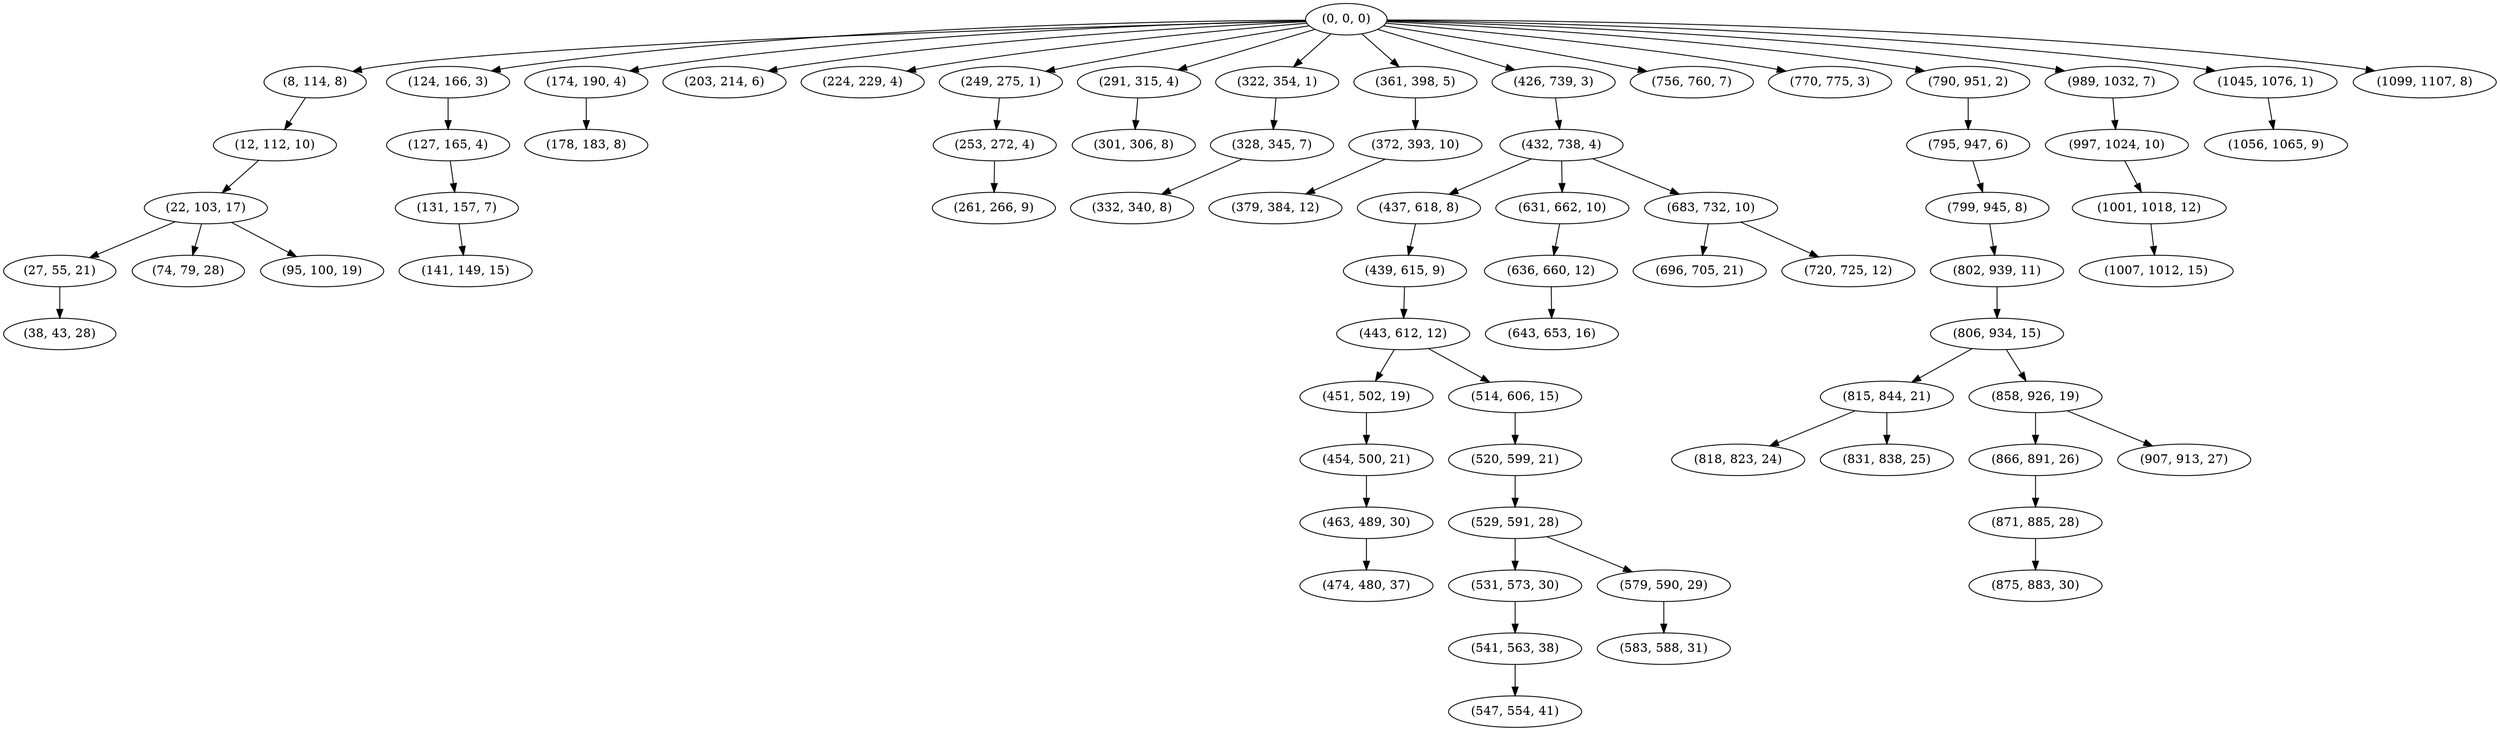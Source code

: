 digraph tree {
    "(0, 0, 0)";
    "(8, 114, 8)";
    "(12, 112, 10)";
    "(22, 103, 17)";
    "(27, 55, 21)";
    "(38, 43, 28)";
    "(74, 79, 28)";
    "(95, 100, 19)";
    "(124, 166, 3)";
    "(127, 165, 4)";
    "(131, 157, 7)";
    "(141, 149, 15)";
    "(174, 190, 4)";
    "(178, 183, 8)";
    "(203, 214, 6)";
    "(224, 229, 4)";
    "(249, 275, 1)";
    "(253, 272, 4)";
    "(261, 266, 9)";
    "(291, 315, 4)";
    "(301, 306, 8)";
    "(322, 354, 1)";
    "(328, 345, 7)";
    "(332, 340, 8)";
    "(361, 398, 5)";
    "(372, 393, 10)";
    "(379, 384, 12)";
    "(426, 739, 3)";
    "(432, 738, 4)";
    "(437, 618, 8)";
    "(439, 615, 9)";
    "(443, 612, 12)";
    "(451, 502, 19)";
    "(454, 500, 21)";
    "(463, 489, 30)";
    "(474, 480, 37)";
    "(514, 606, 15)";
    "(520, 599, 21)";
    "(529, 591, 28)";
    "(531, 573, 30)";
    "(541, 563, 38)";
    "(547, 554, 41)";
    "(579, 590, 29)";
    "(583, 588, 31)";
    "(631, 662, 10)";
    "(636, 660, 12)";
    "(643, 653, 16)";
    "(683, 732, 10)";
    "(696, 705, 21)";
    "(720, 725, 12)";
    "(756, 760, 7)";
    "(770, 775, 3)";
    "(790, 951, 2)";
    "(795, 947, 6)";
    "(799, 945, 8)";
    "(802, 939, 11)";
    "(806, 934, 15)";
    "(815, 844, 21)";
    "(818, 823, 24)";
    "(831, 838, 25)";
    "(858, 926, 19)";
    "(866, 891, 26)";
    "(871, 885, 28)";
    "(875, 883, 30)";
    "(907, 913, 27)";
    "(989, 1032, 7)";
    "(997, 1024, 10)";
    "(1001, 1018, 12)";
    "(1007, 1012, 15)";
    "(1045, 1076, 1)";
    "(1056, 1065, 9)";
    "(1099, 1107, 8)";
    "(0, 0, 0)" -> "(8, 114, 8)";
    "(0, 0, 0)" -> "(124, 166, 3)";
    "(0, 0, 0)" -> "(174, 190, 4)";
    "(0, 0, 0)" -> "(203, 214, 6)";
    "(0, 0, 0)" -> "(224, 229, 4)";
    "(0, 0, 0)" -> "(249, 275, 1)";
    "(0, 0, 0)" -> "(291, 315, 4)";
    "(0, 0, 0)" -> "(322, 354, 1)";
    "(0, 0, 0)" -> "(361, 398, 5)";
    "(0, 0, 0)" -> "(426, 739, 3)";
    "(0, 0, 0)" -> "(756, 760, 7)";
    "(0, 0, 0)" -> "(770, 775, 3)";
    "(0, 0, 0)" -> "(790, 951, 2)";
    "(0, 0, 0)" -> "(989, 1032, 7)";
    "(0, 0, 0)" -> "(1045, 1076, 1)";
    "(0, 0, 0)" -> "(1099, 1107, 8)";
    "(8, 114, 8)" -> "(12, 112, 10)";
    "(12, 112, 10)" -> "(22, 103, 17)";
    "(22, 103, 17)" -> "(27, 55, 21)";
    "(22, 103, 17)" -> "(74, 79, 28)";
    "(22, 103, 17)" -> "(95, 100, 19)";
    "(27, 55, 21)" -> "(38, 43, 28)";
    "(124, 166, 3)" -> "(127, 165, 4)";
    "(127, 165, 4)" -> "(131, 157, 7)";
    "(131, 157, 7)" -> "(141, 149, 15)";
    "(174, 190, 4)" -> "(178, 183, 8)";
    "(249, 275, 1)" -> "(253, 272, 4)";
    "(253, 272, 4)" -> "(261, 266, 9)";
    "(291, 315, 4)" -> "(301, 306, 8)";
    "(322, 354, 1)" -> "(328, 345, 7)";
    "(328, 345, 7)" -> "(332, 340, 8)";
    "(361, 398, 5)" -> "(372, 393, 10)";
    "(372, 393, 10)" -> "(379, 384, 12)";
    "(426, 739, 3)" -> "(432, 738, 4)";
    "(432, 738, 4)" -> "(437, 618, 8)";
    "(432, 738, 4)" -> "(631, 662, 10)";
    "(432, 738, 4)" -> "(683, 732, 10)";
    "(437, 618, 8)" -> "(439, 615, 9)";
    "(439, 615, 9)" -> "(443, 612, 12)";
    "(443, 612, 12)" -> "(451, 502, 19)";
    "(443, 612, 12)" -> "(514, 606, 15)";
    "(451, 502, 19)" -> "(454, 500, 21)";
    "(454, 500, 21)" -> "(463, 489, 30)";
    "(463, 489, 30)" -> "(474, 480, 37)";
    "(514, 606, 15)" -> "(520, 599, 21)";
    "(520, 599, 21)" -> "(529, 591, 28)";
    "(529, 591, 28)" -> "(531, 573, 30)";
    "(529, 591, 28)" -> "(579, 590, 29)";
    "(531, 573, 30)" -> "(541, 563, 38)";
    "(541, 563, 38)" -> "(547, 554, 41)";
    "(579, 590, 29)" -> "(583, 588, 31)";
    "(631, 662, 10)" -> "(636, 660, 12)";
    "(636, 660, 12)" -> "(643, 653, 16)";
    "(683, 732, 10)" -> "(696, 705, 21)";
    "(683, 732, 10)" -> "(720, 725, 12)";
    "(790, 951, 2)" -> "(795, 947, 6)";
    "(795, 947, 6)" -> "(799, 945, 8)";
    "(799, 945, 8)" -> "(802, 939, 11)";
    "(802, 939, 11)" -> "(806, 934, 15)";
    "(806, 934, 15)" -> "(815, 844, 21)";
    "(806, 934, 15)" -> "(858, 926, 19)";
    "(815, 844, 21)" -> "(818, 823, 24)";
    "(815, 844, 21)" -> "(831, 838, 25)";
    "(858, 926, 19)" -> "(866, 891, 26)";
    "(858, 926, 19)" -> "(907, 913, 27)";
    "(866, 891, 26)" -> "(871, 885, 28)";
    "(871, 885, 28)" -> "(875, 883, 30)";
    "(989, 1032, 7)" -> "(997, 1024, 10)";
    "(997, 1024, 10)" -> "(1001, 1018, 12)";
    "(1001, 1018, 12)" -> "(1007, 1012, 15)";
    "(1045, 1076, 1)" -> "(1056, 1065, 9)";
}
